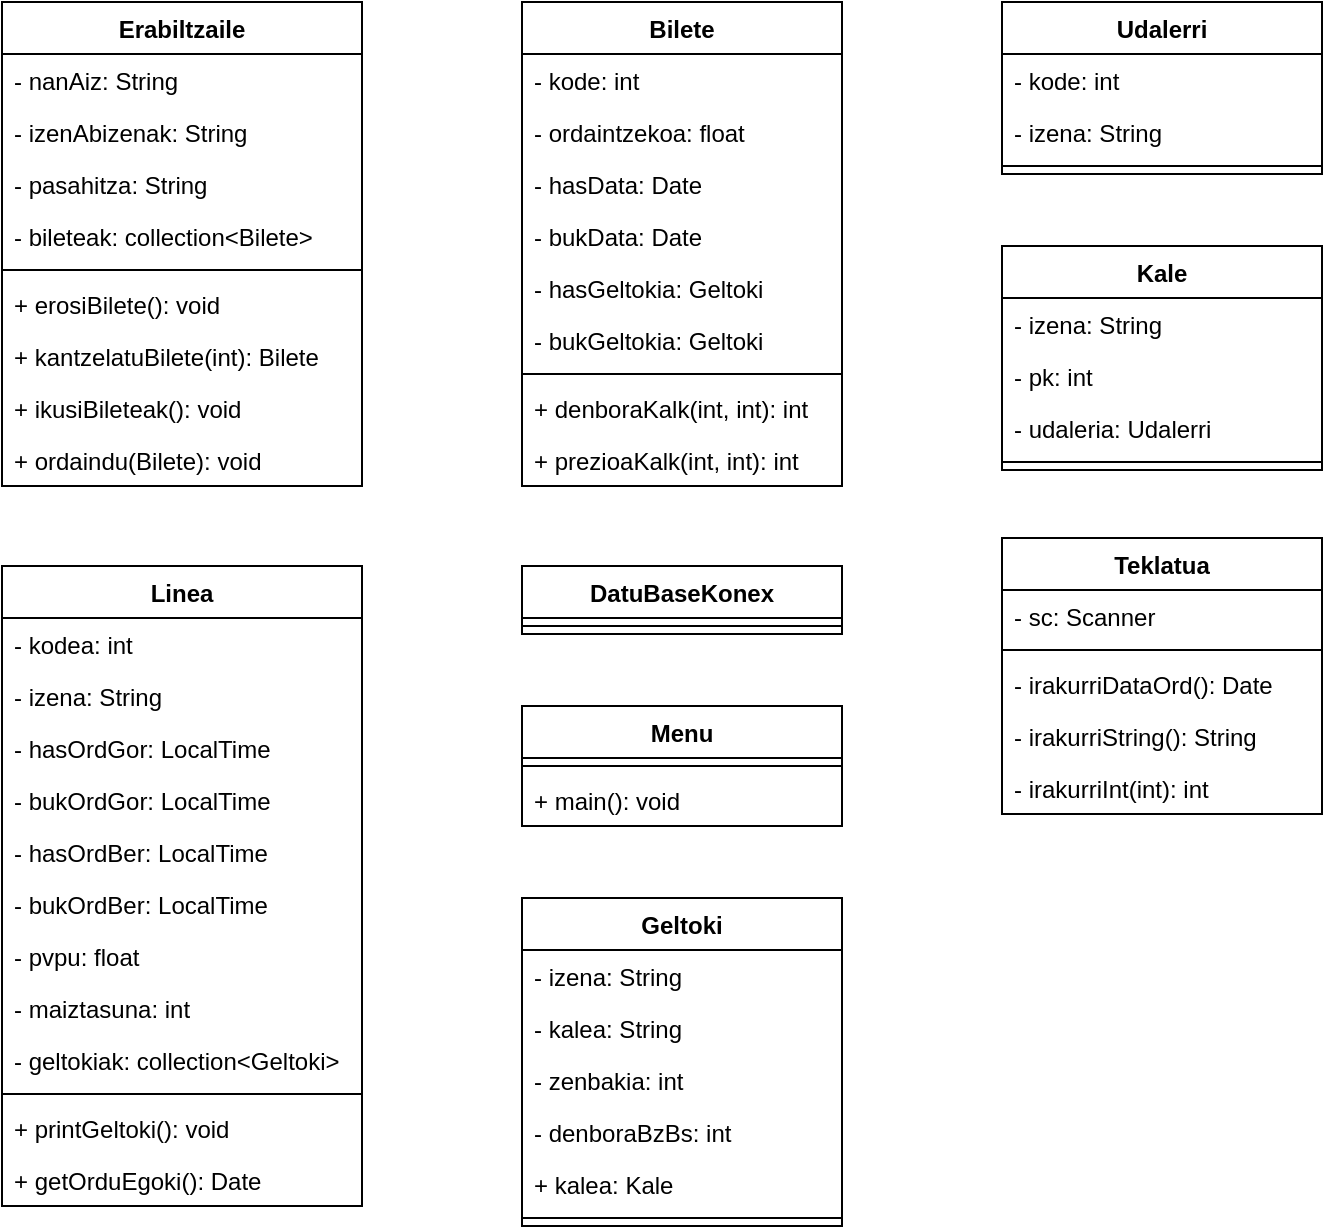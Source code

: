 <mxfile version="16.0.0" type="device"><diagram id="C5RBs43oDa-KdzZeNtuy" name="Hasierako Diseinua"><mxGraphModel dx="978" dy="923" grid="1" gridSize="10" guides="1" tooltips="1" connect="1" arrows="1" fold="1" page="1" pageScale="1" pageWidth="827" pageHeight="1169" math="0" shadow="0"><root><mxCell id="WIyWlLk6GJQsqaUBKTNV-0"/><mxCell id="WIyWlLk6GJQsqaUBKTNV-1" parent="WIyWlLk6GJQsqaUBKTNV-0"/><mxCell id="WpShwi-k2A1xY6_dWwvr-0" value="Erabiltzaile" style="swimlane;fontStyle=1;align=center;verticalAlign=top;childLayout=stackLayout;horizontal=1;startSize=26;horizontalStack=0;resizeParent=1;resizeParentMax=0;resizeLast=0;collapsible=1;marginBottom=0;" vertex="1" parent="WIyWlLk6GJQsqaUBKTNV-1"><mxGeometry x="60" y="178" width="180" height="242" as="geometry"/></mxCell><mxCell id="WpShwi-k2A1xY6_dWwvr-1" value="- nanAiz: String" style="text;strokeColor=none;fillColor=none;align=left;verticalAlign=top;spacingLeft=4;spacingRight=4;overflow=hidden;rotatable=0;points=[[0,0.5],[1,0.5]];portConstraint=eastwest;" vertex="1" parent="WpShwi-k2A1xY6_dWwvr-0"><mxGeometry y="26" width="180" height="26" as="geometry"/></mxCell><mxCell id="WpShwi-k2A1xY6_dWwvr-30" value="- izenAbizenak: String" style="text;strokeColor=none;fillColor=none;align=left;verticalAlign=top;spacingLeft=4;spacingRight=4;overflow=hidden;rotatable=0;points=[[0,0.5],[1,0.5]];portConstraint=eastwest;" vertex="1" parent="WpShwi-k2A1xY6_dWwvr-0"><mxGeometry y="52" width="180" height="26" as="geometry"/></mxCell><mxCell id="WpShwi-k2A1xY6_dWwvr-31" value="- pasahitza: String" style="text;strokeColor=none;fillColor=none;align=left;verticalAlign=top;spacingLeft=4;spacingRight=4;overflow=hidden;rotatable=0;points=[[0,0.5],[1,0.5]];portConstraint=eastwest;" vertex="1" parent="WpShwi-k2A1xY6_dWwvr-0"><mxGeometry y="78" width="180" height="26" as="geometry"/></mxCell><mxCell id="WpShwi-k2A1xY6_dWwvr-32" value="- bileteak: collection&lt;Bilete&gt;" style="text;strokeColor=none;fillColor=none;align=left;verticalAlign=top;spacingLeft=4;spacingRight=4;overflow=hidden;rotatable=0;points=[[0,0.5],[1,0.5]];portConstraint=eastwest;" vertex="1" parent="WpShwi-k2A1xY6_dWwvr-0"><mxGeometry y="104" width="180" height="26" as="geometry"/></mxCell><mxCell id="WpShwi-k2A1xY6_dWwvr-2" value="" style="line;strokeWidth=1;fillColor=none;align=left;verticalAlign=middle;spacingTop=-1;spacingLeft=3;spacingRight=3;rotatable=0;labelPosition=right;points=[];portConstraint=eastwest;" vertex="1" parent="WpShwi-k2A1xY6_dWwvr-0"><mxGeometry y="130" width="180" height="8" as="geometry"/></mxCell><mxCell id="WpShwi-k2A1xY6_dWwvr-3" value="+ erosiBilete(): void" style="text;strokeColor=none;fillColor=none;align=left;verticalAlign=top;spacingLeft=4;spacingRight=4;overflow=hidden;rotatable=0;points=[[0,0.5],[1,0.5]];portConstraint=eastwest;" vertex="1" parent="WpShwi-k2A1xY6_dWwvr-0"><mxGeometry y="138" width="180" height="26" as="geometry"/></mxCell><mxCell id="WpShwi-k2A1xY6_dWwvr-57" value="+ kantzelatuBilete(int): Bilete" style="text;strokeColor=none;fillColor=none;align=left;verticalAlign=top;spacingLeft=4;spacingRight=4;overflow=hidden;rotatable=0;points=[[0,0.5],[1,0.5]];portConstraint=eastwest;" vertex="1" parent="WpShwi-k2A1xY6_dWwvr-0"><mxGeometry y="164" width="180" height="26" as="geometry"/></mxCell><mxCell id="WpShwi-k2A1xY6_dWwvr-56" value="+ ikusiBileteak(): void" style="text;strokeColor=none;fillColor=none;align=left;verticalAlign=top;spacingLeft=4;spacingRight=4;overflow=hidden;rotatable=0;points=[[0,0.5],[1,0.5]];portConstraint=eastwest;" vertex="1" parent="WpShwi-k2A1xY6_dWwvr-0"><mxGeometry y="190" width="180" height="26" as="geometry"/></mxCell><mxCell id="WpShwi-k2A1xY6_dWwvr-71" value="+ ordaindu(Bilete): void" style="text;strokeColor=none;fillColor=none;align=left;verticalAlign=top;spacingLeft=4;spacingRight=4;overflow=hidden;rotatable=0;points=[[0,0.5],[1,0.5]];portConstraint=eastwest;" vertex="1" parent="WpShwi-k2A1xY6_dWwvr-0"><mxGeometry y="216" width="180" height="26" as="geometry"/></mxCell><mxCell id="WpShwi-k2A1xY6_dWwvr-4" value="Bilete" style="swimlane;fontStyle=1;align=center;verticalAlign=top;childLayout=stackLayout;horizontal=1;startSize=26;horizontalStack=0;resizeParent=1;resizeParentMax=0;resizeLast=0;collapsible=1;marginBottom=0;" vertex="1" parent="WIyWlLk6GJQsqaUBKTNV-1"><mxGeometry x="320" y="178" width="160" height="242" as="geometry"/></mxCell><mxCell id="WpShwi-k2A1xY6_dWwvr-50" value="- kode: int" style="text;strokeColor=none;fillColor=none;align=left;verticalAlign=top;spacingLeft=4;spacingRight=4;overflow=hidden;rotatable=0;points=[[0,0.5],[1,0.5]];portConstraint=eastwest;" vertex="1" parent="WpShwi-k2A1xY6_dWwvr-4"><mxGeometry y="26" width="160" height="26" as="geometry"/></mxCell><mxCell id="WpShwi-k2A1xY6_dWwvr-5" value="- ordaintzekoa: float" style="text;strokeColor=none;fillColor=none;align=left;verticalAlign=top;spacingLeft=4;spacingRight=4;overflow=hidden;rotatable=0;points=[[0,0.5],[1,0.5]];portConstraint=eastwest;" vertex="1" parent="WpShwi-k2A1xY6_dWwvr-4"><mxGeometry y="52" width="160" height="26" as="geometry"/></mxCell><mxCell id="WpShwi-k2A1xY6_dWwvr-51" value="- hasData: Date" style="text;strokeColor=none;fillColor=none;align=left;verticalAlign=top;spacingLeft=4;spacingRight=4;overflow=hidden;rotatable=0;points=[[0,0.5],[1,0.5]];portConstraint=eastwest;" vertex="1" parent="WpShwi-k2A1xY6_dWwvr-4"><mxGeometry y="78" width="160" height="26" as="geometry"/></mxCell><mxCell id="WpShwi-k2A1xY6_dWwvr-52" value="- bukData: Date" style="text;strokeColor=none;fillColor=none;align=left;verticalAlign=top;spacingLeft=4;spacingRight=4;overflow=hidden;rotatable=0;points=[[0,0.5],[1,0.5]];portConstraint=eastwest;" vertex="1" parent="WpShwi-k2A1xY6_dWwvr-4"><mxGeometry y="104" width="160" height="26" as="geometry"/></mxCell><mxCell id="WpShwi-k2A1xY6_dWwvr-53" value="- hasGeltokia: Geltoki" style="text;strokeColor=none;fillColor=none;align=left;verticalAlign=top;spacingLeft=4;spacingRight=4;overflow=hidden;rotatable=0;points=[[0,0.5],[1,0.5]];portConstraint=eastwest;" vertex="1" parent="WpShwi-k2A1xY6_dWwvr-4"><mxGeometry y="130" width="160" height="26" as="geometry"/></mxCell><mxCell id="WpShwi-k2A1xY6_dWwvr-54" value="- bukGeltokia: Geltoki" style="text;strokeColor=none;fillColor=none;align=left;verticalAlign=top;spacingLeft=4;spacingRight=4;overflow=hidden;rotatable=0;points=[[0,0.5],[1,0.5]];portConstraint=eastwest;" vertex="1" parent="WpShwi-k2A1xY6_dWwvr-4"><mxGeometry y="156" width="160" height="26" as="geometry"/></mxCell><mxCell id="WpShwi-k2A1xY6_dWwvr-6" value="" style="line;strokeWidth=1;fillColor=none;align=left;verticalAlign=middle;spacingTop=-1;spacingLeft=3;spacingRight=3;rotatable=0;labelPosition=right;points=[];portConstraint=eastwest;" vertex="1" parent="WpShwi-k2A1xY6_dWwvr-4"><mxGeometry y="182" width="160" height="8" as="geometry"/></mxCell><mxCell id="WpShwi-k2A1xY6_dWwvr-12" value="+ denboraKalk(int, int): int" style="text;strokeColor=none;fillColor=none;align=left;verticalAlign=top;spacingLeft=4;spacingRight=4;overflow=hidden;rotatable=0;points=[[0,0.5],[1,0.5]];portConstraint=eastwest;" vertex="1" parent="WpShwi-k2A1xY6_dWwvr-4"><mxGeometry y="190" width="160" height="26" as="geometry"/></mxCell><mxCell id="WpShwi-k2A1xY6_dWwvr-58" value="+ prezioaKalk(int, int): int" style="text;strokeColor=none;fillColor=none;align=left;verticalAlign=top;spacingLeft=4;spacingRight=4;overflow=hidden;rotatable=0;points=[[0,0.5],[1,0.5]];portConstraint=eastwest;" vertex="1" parent="WpShwi-k2A1xY6_dWwvr-4"><mxGeometry y="216" width="160" height="26" as="geometry"/></mxCell><mxCell id="WpShwi-k2A1xY6_dWwvr-9" value="Linea" style="swimlane;fontStyle=1;align=center;verticalAlign=top;childLayout=stackLayout;horizontal=1;startSize=26;horizontalStack=0;resizeParent=1;resizeParentMax=0;resizeLast=0;collapsible=1;marginBottom=0;" vertex="1" parent="WIyWlLk6GJQsqaUBKTNV-1"><mxGeometry x="60" y="460" width="180" height="320" as="geometry"/></mxCell><mxCell id="WpShwi-k2A1xY6_dWwvr-10" value="- kodea: int" style="text;strokeColor=none;fillColor=none;align=left;verticalAlign=top;spacingLeft=4;spacingRight=4;overflow=hidden;rotatable=0;points=[[0,0.5],[1,0.5]];portConstraint=eastwest;" vertex="1" parent="WpShwi-k2A1xY6_dWwvr-9"><mxGeometry y="26" width="180" height="26" as="geometry"/></mxCell><mxCell id="WpShwi-k2A1xY6_dWwvr-33" value="- izena: String" style="text;strokeColor=none;fillColor=none;align=left;verticalAlign=top;spacingLeft=4;spacingRight=4;overflow=hidden;rotatable=0;points=[[0,0.5],[1,0.5]];portConstraint=eastwest;" vertex="1" parent="WpShwi-k2A1xY6_dWwvr-9"><mxGeometry y="52" width="180" height="26" as="geometry"/></mxCell><mxCell id="WpShwi-k2A1xY6_dWwvr-35" value="- hasOrdGor: LocalTime" style="text;strokeColor=none;fillColor=none;align=left;verticalAlign=top;spacingLeft=4;spacingRight=4;overflow=hidden;rotatable=0;points=[[0,0.5],[1,0.5]];portConstraint=eastwest;" vertex="1" parent="WpShwi-k2A1xY6_dWwvr-9"><mxGeometry y="78" width="180" height="26" as="geometry"/></mxCell><mxCell id="WpShwi-k2A1xY6_dWwvr-36" value="- bukOrdGor: LocalTime" style="text;strokeColor=none;fillColor=none;align=left;verticalAlign=top;spacingLeft=4;spacingRight=4;overflow=hidden;rotatable=0;points=[[0,0.5],[1,0.5]];portConstraint=eastwest;" vertex="1" parent="WpShwi-k2A1xY6_dWwvr-9"><mxGeometry y="104" width="180" height="26" as="geometry"/></mxCell><mxCell id="WpShwi-k2A1xY6_dWwvr-37" value="- hasOrdBer: LocalTime" style="text;strokeColor=none;fillColor=none;align=left;verticalAlign=top;spacingLeft=4;spacingRight=4;overflow=hidden;rotatable=0;points=[[0,0.5],[1,0.5]];portConstraint=eastwest;" vertex="1" parent="WpShwi-k2A1xY6_dWwvr-9"><mxGeometry y="130" width="180" height="26" as="geometry"/></mxCell><mxCell id="WpShwi-k2A1xY6_dWwvr-38" value="- bukOrdBer: LocalTime" style="text;strokeColor=none;fillColor=none;align=left;verticalAlign=top;spacingLeft=4;spacingRight=4;overflow=hidden;rotatable=0;points=[[0,0.5],[1,0.5]];portConstraint=eastwest;" vertex="1" parent="WpShwi-k2A1xY6_dWwvr-9"><mxGeometry y="156" width="180" height="26" as="geometry"/></mxCell><mxCell id="WpShwi-k2A1xY6_dWwvr-39" value="- pvpu: float" style="text;strokeColor=none;fillColor=none;align=left;verticalAlign=top;spacingLeft=4;spacingRight=4;overflow=hidden;rotatable=0;points=[[0,0.5],[1,0.5]];portConstraint=eastwest;" vertex="1" parent="WpShwi-k2A1xY6_dWwvr-9"><mxGeometry y="182" width="180" height="26" as="geometry"/></mxCell><mxCell id="WpShwi-k2A1xY6_dWwvr-40" value="- maiztasuna: int" style="text;strokeColor=none;fillColor=none;align=left;verticalAlign=top;spacingLeft=4;spacingRight=4;overflow=hidden;rotatable=0;points=[[0,0.5],[1,0.5]];portConstraint=eastwest;" vertex="1" parent="WpShwi-k2A1xY6_dWwvr-9"><mxGeometry y="208" width="180" height="26" as="geometry"/></mxCell><mxCell id="WpShwi-k2A1xY6_dWwvr-41" value="- geltokiak: collection&lt;Geltoki&gt;" style="text;strokeColor=none;fillColor=none;align=left;verticalAlign=top;spacingLeft=4;spacingRight=4;overflow=hidden;rotatable=0;points=[[0,0.5],[1,0.5]];portConstraint=eastwest;" vertex="1" parent="WpShwi-k2A1xY6_dWwvr-9"><mxGeometry y="234" width="180" height="26" as="geometry"/></mxCell><mxCell id="WpShwi-k2A1xY6_dWwvr-11" value="" style="line;strokeWidth=1;fillColor=none;align=left;verticalAlign=middle;spacingTop=-1;spacingLeft=3;spacingRight=3;rotatable=0;labelPosition=right;points=[];portConstraint=eastwest;" vertex="1" parent="WpShwi-k2A1xY6_dWwvr-9"><mxGeometry y="260" width="180" height="8" as="geometry"/></mxCell><mxCell id="WpShwi-k2A1xY6_dWwvr-63" value="+ printGeltoki(): void" style="text;strokeColor=none;fillColor=none;align=left;verticalAlign=top;spacingLeft=4;spacingRight=4;overflow=hidden;rotatable=0;points=[[0,0.5],[1,0.5]];portConstraint=eastwest;" vertex="1" parent="WpShwi-k2A1xY6_dWwvr-9"><mxGeometry y="268" width="180" height="26" as="geometry"/></mxCell><mxCell id="WpShwi-k2A1xY6_dWwvr-70" value="+ getOrduEgoki(): Date" style="text;strokeColor=none;fillColor=none;align=left;verticalAlign=top;spacingLeft=4;spacingRight=4;overflow=hidden;rotatable=0;points=[[0,0.5],[1,0.5]];portConstraint=eastwest;" vertex="1" parent="WpShwi-k2A1xY6_dWwvr-9"><mxGeometry y="294" width="180" height="26" as="geometry"/></mxCell><mxCell id="WpShwi-k2A1xY6_dWwvr-13" value="Geltoki" style="swimlane;fontStyle=1;align=center;verticalAlign=top;childLayout=stackLayout;horizontal=1;startSize=26;horizontalStack=0;resizeParent=1;resizeParentMax=0;resizeLast=0;collapsible=1;marginBottom=0;" vertex="1" parent="WIyWlLk6GJQsqaUBKTNV-1"><mxGeometry x="320" y="626" width="160" height="164" as="geometry"/></mxCell><mxCell id="WpShwi-k2A1xY6_dWwvr-14" value="- izena: String" style="text;strokeColor=none;fillColor=none;align=left;verticalAlign=top;spacingLeft=4;spacingRight=4;overflow=hidden;rotatable=0;points=[[0,0.5],[1,0.5]];portConstraint=eastwest;" vertex="1" parent="WpShwi-k2A1xY6_dWwvr-13"><mxGeometry y="26" width="160" height="26" as="geometry"/></mxCell><mxCell id="WpShwi-k2A1xY6_dWwvr-42" value="- kalea: String" style="text;strokeColor=none;fillColor=none;align=left;verticalAlign=top;spacingLeft=4;spacingRight=4;overflow=hidden;rotatable=0;points=[[0,0.5],[1,0.5]];portConstraint=eastwest;" vertex="1" parent="WpShwi-k2A1xY6_dWwvr-13"><mxGeometry y="52" width="160" height="26" as="geometry"/></mxCell><mxCell id="WpShwi-k2A1xY6_dWwvr-43" value="- zenbakia: int" style="text;strokeColor=none;fillColor=none;align=left;verticalAlign=top;spacingLeft=4;spacingRight=4;overflow=hidden;rotatable=0;points=[[0,0.5],[1,0.5]];portConstraint=eastwest;" vertex="1" parent="WpShwi-k2A1xY6_dWwvr-13"><mxGeometry y="78" width="160" height="26" as="geometry"/></mxCell><mxCell id="WpShwi-k2A1xY6_dWwvr-44" value="- denboraBzBs: int" style="text;strokeColor=none;fillColor=none;align=left;verticalAlign=top;spacingLeft=4;spacingRight=4;overflow=hidden;rotatable=0;points=[[0,0.5],[1,0.5]];portConstraint=eastwest;" vertex="1" parent="WpShwi-k2A1xY6_dWwvr-13"><mxGeometry y="104" width="160" height="26" as="geometry"/></mxCell><mxCell id="WpShwi-k2A1xY6_dWwvr-46" value="+ kalea: Kale" style="text;strokeColor=none;fillColor=none;align=left;verticalAlign=top;spacingLeft=4;spacingRight=4;overflow=hidden;rotatable=0;points=[[0,0.5],[1,0.5]];portConstraint=eastwest;" vertex="1" parent="WpShwi-k2A1xY6_dWwvr-13"><mxGeometry y="130" width="160" height="26" as="geometry"/></mxCell><mxCell id="WpShwi-k2A1xY6_dWwvr-15" value="" style="line;strokeWidth=1;fillColor=none;align=left;verticalAlign=middle;spacingTop=-1;spacingLeft=3;spacingRight=3;rotatable=0;labelPosition=right;points=[];portConstraint=eastwest;" vertex="1" parent="WpShwi-k2A1xY6_dWwvr-13"><mxGeometry y="156" width="160" height="8" as="geometry"/></mxCell><mxCell id="WpShwi-k2A1xY6_dWwvr-17" value="Kale" style="swimlane;fontStyle=1;align=center;verticalAlign=top;childLayout=stackLayout;horizontal=1;startSize=26;horizontalStack=0;resizeParent=1;resizeParentMax=0;resizeLast=0;collapsible=1;marginBottom=0;" vertex="1" parent="WIyWlLk6GJQsqaUBKTNV-1"><mxGeometry x="560" y="300" width="160" height="112" as="geometry"/></mxCell><mxCell id="WpShwi-k2A1xY6_dWwvr-47" value="- izena: String" style="text;strokeColor=none;fillColor=none;align=left;verticalAlign=top;spacingLeft=4;spacingRight=4;overflow=hidden;rotatable=0;points=[[0,0.5],[1,0.5]];portConstraint=eastwest;" vertex="1" parent="WpShwi-k2A1xY6_dWwvr-17"><mxGeometry y="26" width="160" height="26" as="geometry"/></mxCell><mxCell id="WpShwi-k2A1xY6_dWwvr-18" value="- pk: int" style="text;strokeColor=none;fillColor=none;align=left;verticalAlign=top;spacingLeft=4;spacingRight=4;overflow=hidden;rotatable=0;points=[[0,0.5],[1,0.5]];portConstraint=eastwest;" vertex="1" parent="WpShwi-k2A1xY6_dWwvr-17"><mxGeometry y="52" width="160" height="26" as="geometry"/></mxCell><mxCell id="WpShwi-k2A1xY6_dWwvr-48" value="- udaleria: Udalerri" style="text;strokeColor=none;fillColor=none;align=left;verticalAlign=top;spacingLeft=4;spacingRight=4;overflow=hidden;rotatable=0;points=[[0,0.5],[1,0.5]];portConstraint=eastwest;" vertex="1" parent="WpShwi-k2A1xY6_dWwvr-17"><mxGeometry y="78" width="160" height="26" as="geometry"/></mxCell><mxCell id="WpShwi-k2A1xY6_dWwvr-19" value="" style="line;strokeWidth=1;fillColor=none;align=left;verticalAlign=middle;spacingTop=-1;spacingLeft=3;spacingRight=3;rotatable=0;labelPosition=right;points=[];portConstraint=eastwest;" vertex="1" parent="WpShwi-k2A1xY6_dWwvr-17"><mxGeometry y="104" width="160" height="8" as="geometry"/></mxCell><mxCell id="WpShwi-k2A1xY6_dWwvr-21" value="Udalerri" style="swimlane;fontStyle=1;align=center;verticalAlign=top;childLayout=stackLayout;horizontal=1;startSize=26;horizontalStack=0;resizeParent=1;resizeParentMax=0;resizeLast=0;collapsible=1;marginBottom=0;" vertex="1" parent="WIyWlLk6GJQsqaUBKTNV-1"><mxGeometry x="560" y="178" width="160" height="86" as="geometry"/></mxCell><mxCell id="WpShwi-k2A1xY6_dWwvr-22" value="- kode: int" style="text;strokeColor=none;fillColor=none;align=left;verticalAlign=top;spacingLeft=4;spacingRight=4;overflow=hidden;rotatable=0;points=[[0,0.5],[1,0.5]];portConstraint=eastwest;" vertex="1" parent="WpShwi-k2A1xY6_dWwvr-21"><mxGeometry y="26" width="160" height="26" as="geometry"/></mxCell><mxCell id="WpShwi-k2A1xY6_dWwvr-49" value="- izena: String" style="text;strokeColor=none;fillColor=none;align=left;verticalAlign=top;spacingLeft=4;spacingRight=4;overflow=hidden;rotatable=0;points=[[0,0.5],[1,0.5]];portConstraint=eastwest;" vertex="1" parent="WpShwi-k2A1xY6_dWwvr-21"><mxGeometry y="52" width="160" height="26" as="geometry"/></mxCell><mxCell id="WpShwi-k2A1xY6_dWwvr-23" value="" style="line;strokeWidth=1;fillColor=none;align=left;verticalAlign=middle;spacingTop=-1;spacingLeft=3;spacingRight=3;rotatable=0;labelPosition=right;points=[];portConstraint=eastwest;" vertex="1" parent="WpShwi-k2A1xY6_dWwvr-21"><mxGeometry y="78" width="160" height="8" as="geometry"/></mxCell><mxCell id="WpShwi-k2A1xY6_dWwvr-25" value="Menu" style="swimlane;fontStyle=1;align=center;verticalAlign=top;childLayout=stackLayout;horizontal=1;startSize=26;horizontalStack=0;resizeParent=1;resizeParentMax=0;resizeLast=0;collapsible=1;marginBottom=0;" vertex="1" parent="WIyWlLk6GJQsqaUBKTNV-1"><mxGeometry x="320" y="530" width="160" height="60" as="geometry"/></mxCell><mxCell id="WpShwi-k2A1xY6_dWwvr-27" value="" style="line;strokeWidth=1;fillColor=none;align=left;verticalAlign=middle;spacingTop=-1;spacingLeft=3;spacingRight=3;rotatable=0;labelPosition=right;points=[];portConstraint=eastwest;" vertex="1" parent="WpShwi-k2A1xY6_dWwvr-25"><mxGeometry y="26" width="160" height="8" as="geometry"/></mxCell><mxCell id="WpShwi-k2A1xY6_dWwvr-28" value="+ main(): void" style="text;strokeColor=none;fillColor=none;align=left;verticalAlign=top;spacingLeft=4;spacingRight=4;overflow=hidden;rotatable=0;points=[[0,0.5],[1,0.5]];portConstraint=eastwest;" vertex="1" parent="WpShwi-k2A1xY6_dWwvr-25"><mxGeometry y="34" width="160" height="26" as="geometry"/></mxCell><mxCell id="WpShwi-k2A1xY6_dWwvr-64" value="Teklatua" style="swimlane;fontStyle=1;align=center;verticalAlign=top;childLayout=stackLayout;horizontal=1;startSize=26;horizontalStack=0;resizeParent=1;resizeParentMax=0;resizeLast=0;collapsible=1;marginBottom=0;" vertex="1" parent="WIyWlLk6GJQsqaUBKTNV-1"><mxGeometry x="560" y="446" width="160" height="138" as="geometry"/></mxCell><mxCell id="WpShwi-k2A1xY6_dWwvr-65" value="- sc: Scanner" style="text;strokeColor=none;fillColor=none;align=left;verticalAlign=top;spacingLeft=4;spacingRight=4;overflow=hidden;rotatable=0;points=[[0,0.5],[1,0.5]];portConstraint=eastwest;" vertex="1" parent="WpShwi-k2A1xY6_dWwvr-64"><mxGeometry y="26" width="160" height="26" as="geometry"/></mxCell><mxCell id="WpShwi-k2A1xY6_dWwvr-66" value="" style="line;strokeWidth=1;fillColor=none;align=left;verticalAlign=middle;spacingTop=-1;spacingLeft=3;spacingRight=3;rotatable=0;labelPosition=right;points=[];portConstraint=eastwest;" vertex="1" parent="WpShwi-k2A1xY6_dWwvr-64"><mxGeometry y="52" width="160" height="8" as="geometry"/></mxCell><mxCell id="WpShwi-k2A1xY6_dWwvr-67" value="- irakurriDataOrd(): Date" style="text;strokeColor=none;fillColor=none;align=left;verticalAlign=top;spacingLeft=4;spacingRight=4;overflow=hidden;rotatable=0;points=[[0,0.5],[1,0.5]];portConstraint=eastwest;" vertex="1" parent="WpShwi-k2A1xY6_dWwvr-64"><mxGeometry y="60" width="160" height="26" as="geometry"/></mxCell><mxCell id="WpShwi-k2A1xY6_dWwvr-68" value="- irakurriString(): String" style="text;strokeColor=none;fillColor=none;align=left;verticalAlign=top;spacingLeft=4;spacingRight=4;overflow=hidden;rotatable=0;points=[[0,0.5],[1,0.5]];portConstraint=eastwest;" vertex="1" parent="WpShwi-k2A1xY6_dWwvr-64"><mxGeometry y="86" width="160" height="26" as="geometry"/></mxCell><mxCell id="WpShwi-k2A1xY6_dWwvr-69" value="- irakurriInt(int): int" style="text;strokeColor=none;fillColor=none;align=left;verticalAlign=top;spacingLeft=4;spacingRight=4;overflow=hidden;rotatable=0;points=[[0,0.5],[1,0.5]];portConstraint=eastwest;" vertex="1" parent="WpShwi-k2A1xY6_dWwvr-64"><mxGeometry y="112" width="160" height="26" as="geometry"/></mxCell><mxCell id="WpShwi-k2A1xY6_dWwvr-72" value="DatuBaseKonex" style="swimlane;fontStyle=1;align=center;verticalAlign=top;childLayout=stackLayout;horizontal=1;startSize=26;horizontalStack=0;resizeParent=1;resizeParentMax=0;resizeLast=0;collapsible=1;marginBottom=0;" vertex="1" parent="WIyWlLk6GJQsqaUBKTNV-1"><mxGeometry x="320" y="460" width="160" height="34" as="geometry"/></mxCell><mxCell id="WpShwi-k2A1xY6_dWwvr-74" value="" style="line;strokeWidth=1;fillColor=none;align=left;verticalAlign=middle;spacingTop=-1;spacingLeft=3;spacingRight=3;rotatable=0;labelPosition=right;points=[];portConstraint=eastwest;" vertex="1" parent="WpShwi-k2A1xY6_dWwvr-72"><mxGeometry y="26" width="160" height="8" as="geometry"/></mxCell></root></mxGraphModel></diagram></mxfile>